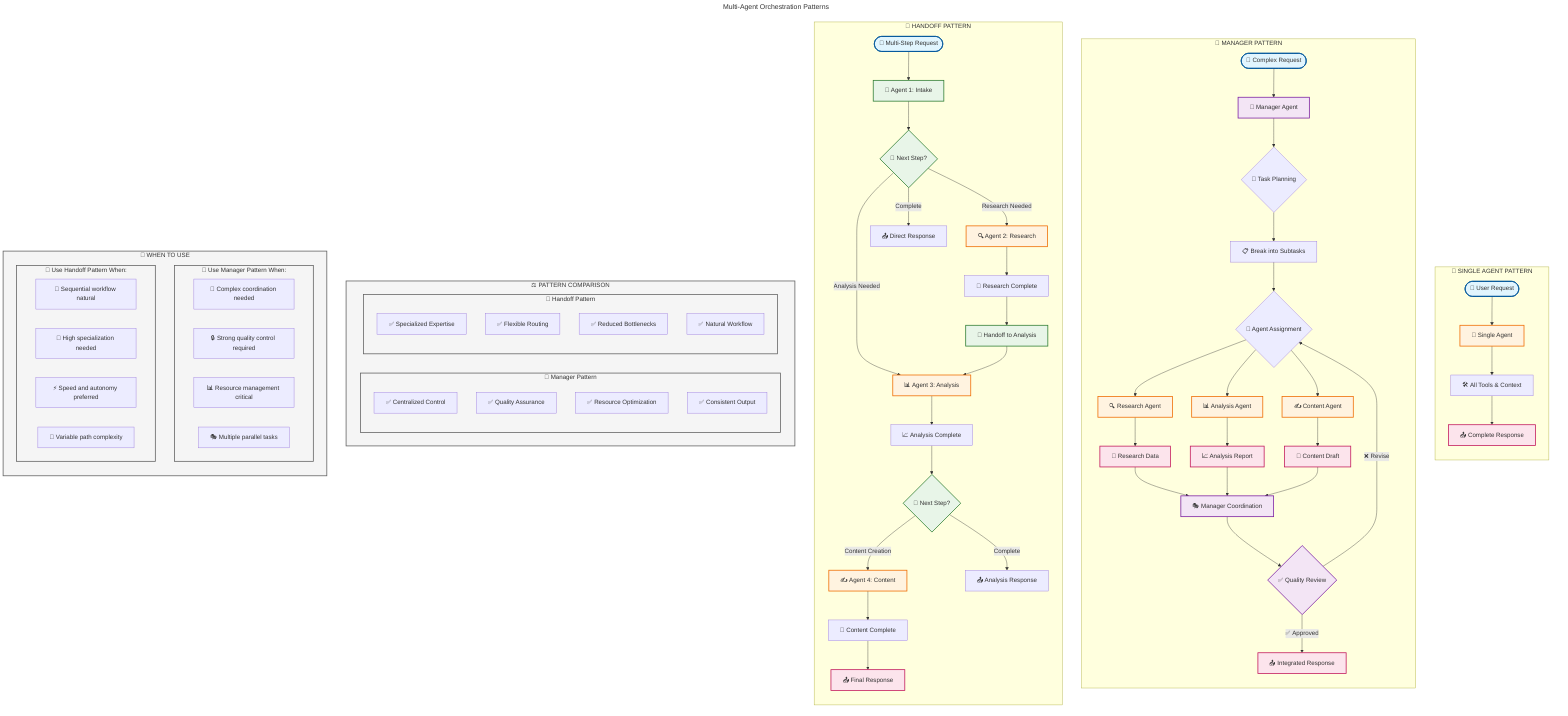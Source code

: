 ---
title: Multi-Agent Orchestration Patterns
description: Manager Pattern vs Handoff Pattern for multi-agent coordination
---
flowchart TB
    subgraph SingleAgent [🎯 SINGLE AGENT PATTERN]
        direction TB
        User1([👤 User Request]) --> SA[🤖 Single Agent]
        SA --> Tools1[🛠️ All Tools & Context]
        Tools1 --> Response1[📤 Complete Response]
    end
    
    subgraph ManagerPattern [👑 MANAGER PATTERN]
        direction TB
        User2([👤 Complex Request]) --> Manager[🤖 Manager Agent]
        
        Manager --> Planning{🧠 Task Planning}
        Planning --> TaskBreakdown[📋 Break into Subtasks]
        
        TaskBreakdown --> Assignment{📨 Agent Assignment}
        Assignment --> Research[🔍 Research Agent]
        Assignment --> Analysis[📊 Analysis Agent] 
        Assignment --> Content[✍️ Content Agent]
        
        Research --> ResearchResult[📄 Research Data]
        Analysis --> AnalysisResult[📈 Analysis Report]
        Content --> ContentResult[📝 Content Draft]
        
        ResearchResult --> Coordination[🎭 Manager Coordination]
        AnalysisResult --> Coordination
        ContentResult --> Coordination
        
        Coordination --> QualityCheck{✅ Quality Review}
        QualityCheck -->|✅ Approved| FinalResponse2[📤 Integrated Response]
        QualityCheck -->|❌ Revise| Assignment
    end
    
    subgraph HandoffPattern [🔄 HANDOFF PATTERN]
        direction TB
        User3([👤 Multi-Step Request]) --> FirstAgent[🤖 Agent 1: Intake]
        
        FirstAgent --> Decision1{🤔 Next Step?}
        Decision1 -->|Research Needed| Agent2[🔍 Agent 2: Research]
        Decision1 -->|Analysis Needed| Agent3[📊 Agent 3: Analysis]
        Decision1 -->|Complete| DirectResponse[📤 Direct Response]
        
        Agent2 --> Research2[📄 Research Complete]
        Research2 --> Handoff1[🤝 Handoff to Analysis]
        Handoff1 --> Agent3
        
        Agent3 --> Analysis2[📈 Analysis Complete]
        Analysis2 --> Decision2{🤔 Next Step?}
        Decision2 -->|Content Creation| Agent4[✍️ Agent 4: Content]
        Decision2 -->|Complete| AnalysisResponse[📤 Analysis Response]
        
        Agent4 --> Content2[📝 Content Complete]
        Content2 --> FinalResponse3[📤 Final Response]
    end
    
    %% Pattern Comparison
    subgraph Comparison [⚖️ PATTERN COMPARISON]
        direction LR
        
        subgraph ManagerPros [👑 Manager Pattern]
            MP1[✅ Centralized Control]
            MP2[✅ Quality Assurance]
            MP3[✅ Resource Optimization]
            MP4[✅ Consistent Output]
        end
        
        subgraph HandoffPros [🔄 Handoff Pattern]
            HP1[✅ Specialized Expertise]
            HP2[✅ Flexible Routing]
            HP3[✅ Reduced Bottlenecks]
            HP4[✅ Natural Workflow]
        end
    end
    
    %% When to Use Each Pattern
    subgraph Usage [🎯 WHEN TO USE]
        direction TB
        
        subgraph ManagerUse [👑 Use Manager Pattern When:]
            MU1[🎯 Complex coordination needed]
            MU2[🔒 Strong quality control required]
            MU3[📊 Resource management critical]
            MU4[🎭 Multiple parallel tasks]
        end
        
        subgraph HandoffUse [🔄 Use Handoff Pattern When:]
            HU1[🔄 Sequential workflow natural]
            HU2[🎯 High specialization needed]
            HU3[⚡ Speed and autonomy preferred]
            HU4[🌊 Variable path complexity]
        end
    end
    
    %% Styling
    classDef userClass fill:#e1f5fe,stroke:#01579b,stroke-width:2px
    classDef managerClass fill:#f3e5f5,stroke:#7b1fa2,stroke-width:2px
    classDef handoffClass fill:#e8f5e8,stroke:#2e7d32,stroke-width:2px
    classDef agentClass fill:#fff3e0,stroke:#ef6c00,stroke-width:2px
    classDef resultClass fill:#fce4ec,stroke:#c2185b,stroke-width:2px
    classDef comparisonClass fill:#f5f5f5,stroke:#616161,stroke-width:2px
    
    class User1,User2,User3 userClass
    class Manager,Coordination,QualityCheck managerClass
    class FirstAgent,Handoff1,Decision1,Decision2 handoffClass
    class SA,Research,Analysis,Content,Agent2,Agent3,Agent4 agentClass
    class Response1,FinalResponse2,FinalResponse3,ResearchResult,AnalysisResult,ContentResult resultClass
    class Comparison,ManagerPros,HandoffPros,Usage,ManagerUse,HandoffUse comparisonClass